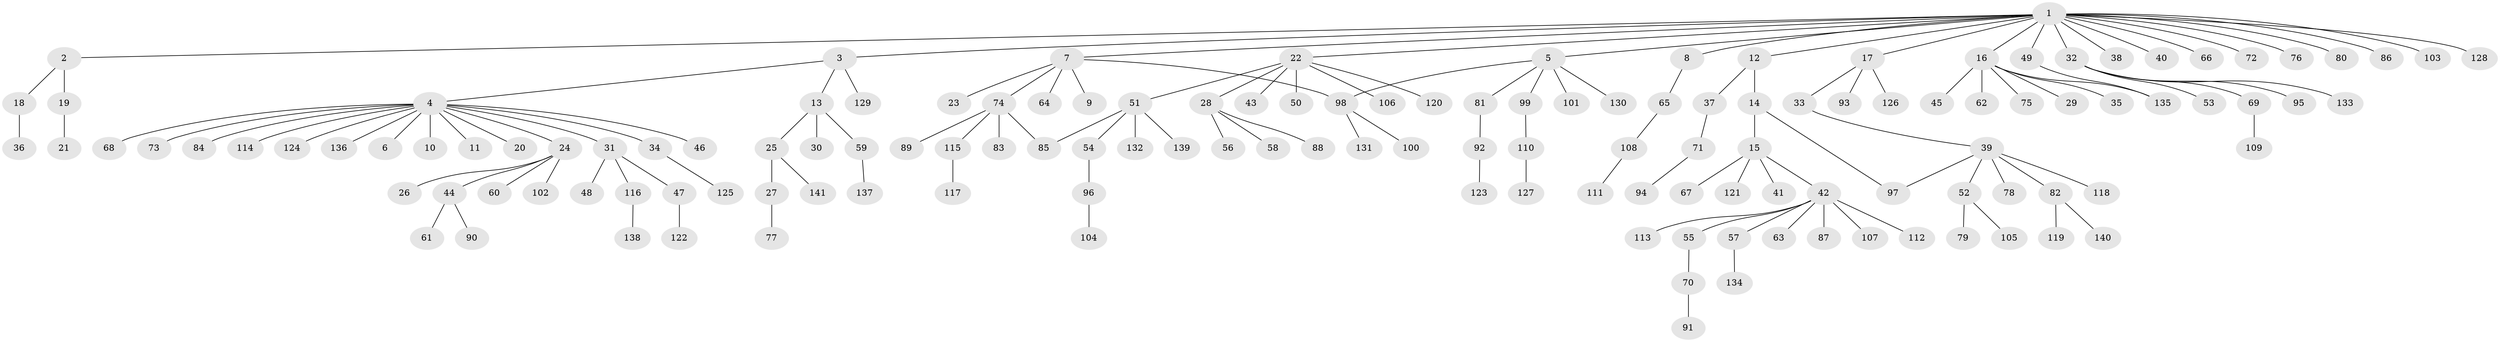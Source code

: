 // Generated by graph-tools (version 1.1) at 2025/11/02/27/25 16:11:13]
// undirected, 141 vertices, 144 edges
graph export_dot {
graph [start="1"]
  node [color=gray90,style=filled];
  1;
  2;
  3;
  4;
  5;
  6;
  7;
  8;
  9;
  10;
  11;
  12;
  13;
  14;
  15;
  16;
  17;
  18;
  19;
  20;
  21;
  22;
  23;
  24;
  25;
  26;
  27;
  28;
  29;
  30;
  31;
  32;
  33;
  34;
  35;
  36;
  37;
  38;
  39;
  40;
  41;
  42;
  43;
  44;
  45;
  46;
  47;
  48;
  49;
  50;
  51;
  52;
  53;
  54;
  55;
  56;
  57;
  58;
  59;
  60;
  61;
  62;
  63;
  64;
  65;
  66;
  67;
  68;
  69;
  70;
  71;
  72;
  73;
  74;
  75;
  76;
  77;
  78;
  79;
  80;
  81;
  82;
  83;
  84;
  85;
  86;
  87;
  88;
  89;
  90;
  91;
  92;
  93;
  94;
  95;
  96;
  97;
  98;
  99;
  100;
  101;
  102;
  103;
  104;
  105;
  106;
  107;
  108;
  109;
  110;
  111;
  112;
  113;
  114;
  115;
  116;
  117;
  118;
  119;
  120;
  121;
  122;
  123;
  124;
  125;
  126;
  127;
  128;
  129;
  130;
  131;
  132;
  133;
  134;
  135;
  136;
  137;
  138;
  139;
  140;
  141;
  1 -- 2;
  1 -- 3;
  1 -- 5;
  1 -- 7;
  1 -- 8;
  1 -- 12;
  1 -- 16;
  1 -- 17;
  1 -- 22;
  1 -- 32;
  1 -- 38;
  1 -- 40;
  1 -- 49;
  1 -- 66;
  1 -- 72;
  1 -- 76;
  1 -- 80;
  1 -- 86;
  1 -- 103;
  1 -- 128;
  2 -- 18;
  2 -- 19;
  3 -- 4;
  3 -- 13;
  3 -- 129;
  4 -- 6;
  4 -- 10;
  4 -- 11;
  4 -- 20;
  4 -- 24;
  4 -- 31;
  4 -- 34;
  4 -- 46;
  4 -- 68;
  4 -- 73;
  4 -- 84;
  4 -- 114;
  4 -- 124;
  4 -- 136;
  5 -- 81;
  5 -- 98;
  5 -- 99;
  5 -- 101;
  5 -- 130;
  7 -- 9;
  7 -- 23;
  7 -- 64;
  7 -- 74;
  7 -- 98;
  8 -- 65;
  12 -- 14;
  12 -- 37;
  13 -- 25;
  13 -- 30;
  13 -- 59;
  14 -- 15;
  14 -- 97;
  15 -- 41;
  15 -- 42;
  15 -- 67;
  15 -- 121;
  16 -- 29;
  16 -- 35;
  16 -- 45;
  16 -- 62;
  16 -- 75;
  16 -- 135;
  17 -- 33;
  17 -- 93;
  17 -- 126;
  18 -- 36;
  19 -- 21;
  22 -- 28;
  22 -- 43;
  22 -- 50;
  22 -- 51;
  22 -- 106;
  22 -- 120;
  24 -- 26;
  24 -- 44;
  24 -- 60;
  24 -- 102;
  25 -- 27;
  25 -- 141;
  27 -- 77;
  28 -- 56;
  28 -- 58;
  28 -- 88;
  31 -- 47;
  31 -- 48;
  31 -- 116;
  32 -- 53;
  32 -- 69;
  32 -- 95;
  32 -- 133;
  33 -- 39;
  34 -- 125;
  37 -- 71;
  39 -- 52;
  39 -- 78;
  39 -- 82;
  39 -- 97;
  39 -- 118;
  42 -- 55;
  42 -- 57;
  42 -- 63;
  42 -- 87;
  42 -- 107;
  42 -- 112;
  42 -- 113;
  44 -- 61;
  44 -- 90;
  47 -- 122;
  49 -- 135;
  51 -- 54;
  51 -- 85;
  51 -- 132;
  51 -- 139;
  52 -- 79;
  52 -- 105;
  54 -- 96;
  55 -- 70;
  57 -- 134;
  59 -- 137;
  65 -- 108;
  69 -- 109;
  70 -- 91;
  71 -- 94;
  74 -- 83;
  74 -- 85;
  74 -- 89;
  74 -- 115;
  81 -- 92;
  82 -- 119;
  82 -- 140;
  92 -- 123;
  96 -- 104;
  98 -- 100;
  98 -- 131;
  99 -- 110;
  108 -- 111;
  110 -- 127;
  115 -- 117;
  116 -- 138;
}
